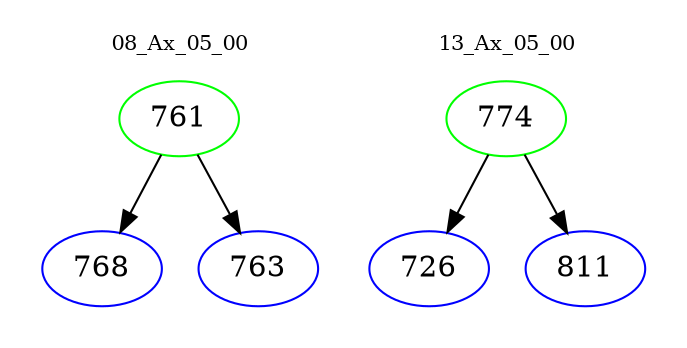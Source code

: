 digraph{
subgraph cluster_0 {
color = white
label = "08_Ax_05_00";
fontsize=10;
T0_761 [label="761", color="green"]
T0_761 -> T0_768 [color="black"]
T0_768 [label="768", color="blue"]
T0_761 -> T0_763 [color="black"]
T0_763 [label="763", color="blue"]
}
subgraph cluster_1 {
color = white
label = "13_Ax_05_00";
fontsize=10;
T1_774 [label="774", color="green"]
T1_774 -> T1_726 [color="black"]
T1_726 [label="726", color="blue"]
T1_774 -> T1_811 [color="black"]
T1_811 [label="811", color="blue"]
}
}
